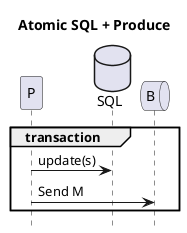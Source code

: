@startuml
title Atomic SQL + Produce
hide footbox
database SQL order 9
queue B order 10

group transaction
    P->SQL: update(s)
    P->B: Send M
end
@enduml
? transactional outbox pattern
? CDC/Debezium

